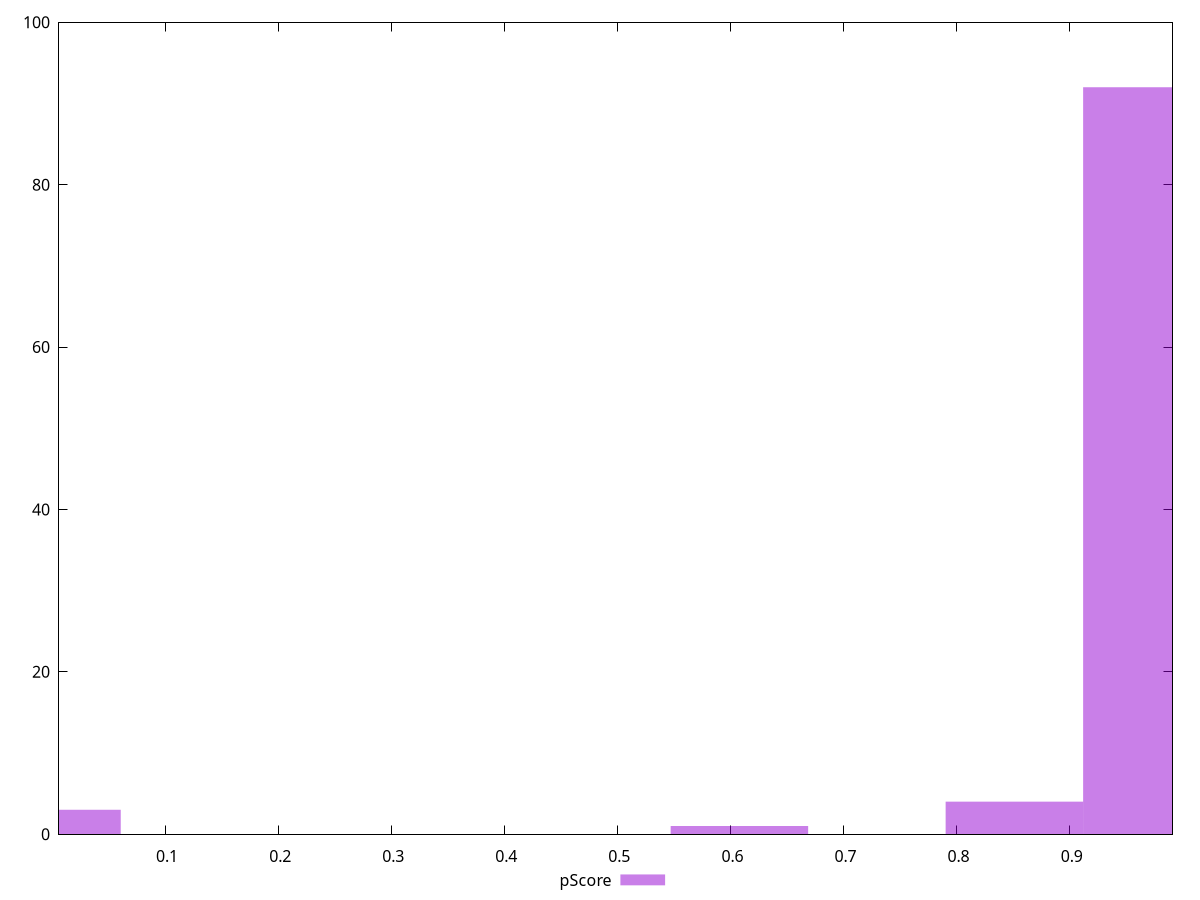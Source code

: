 reset

$pScore <<EOF
0.9726967606621251 92
0 3
0.8511096655793594 4
0.6079354754138282 1
EOF

set key outside below
set boxwidth 0.12158709508276563
set xrange [0.006205995305586631:0.9909409595510137]
set yrange [0:100]
set trange [0:100]
set style fill transparent solid 0.5 noborder
set terminal svg size 640, 490 enhanced background rgb 'white'
set output "reports/report_00027_2021-02-24T12-40-31.850Z/largest-contentful-paint/samples/music/pScore/histogram.svg"

plot $pScore title "pScore" with boxes

reset
